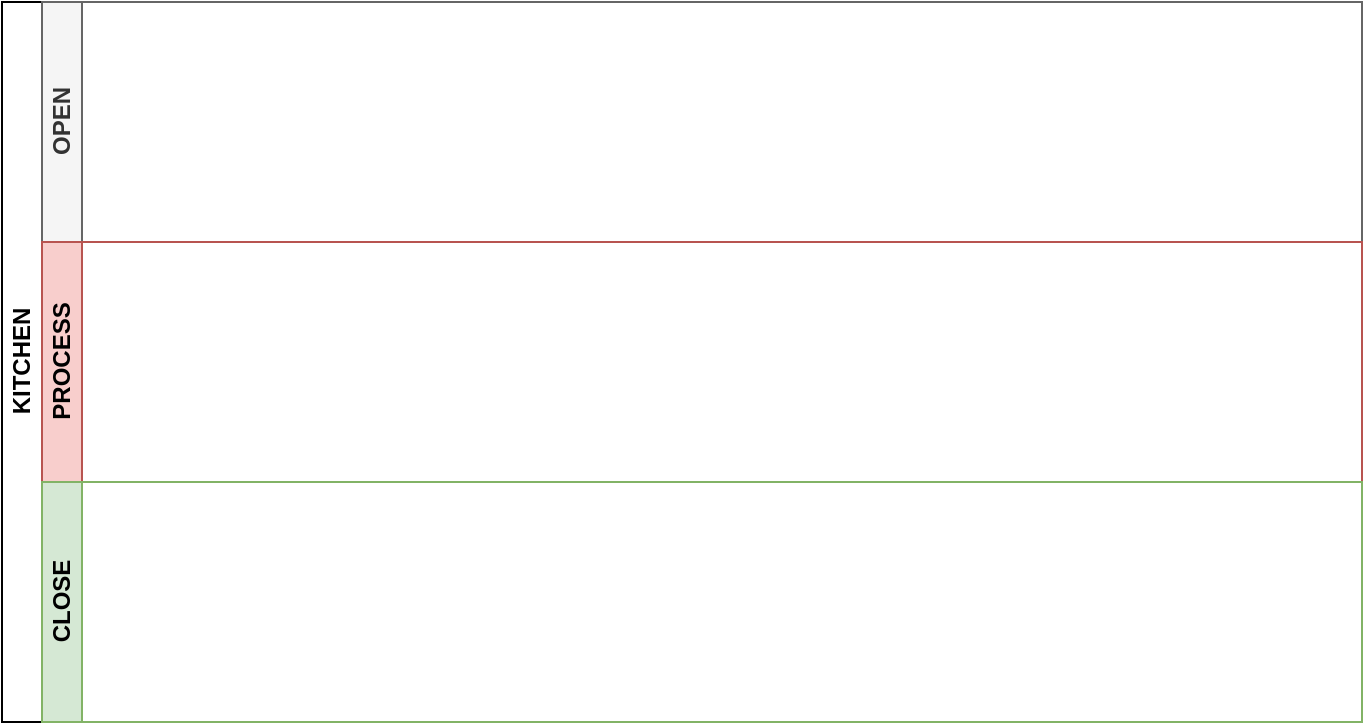 <mxfile version="20.8.23" type="github">
  <diagram id="prtHgNgQTEPvFCAcTncT" name="KITCHEN PROCESS">
    <mxGraphModel dx="733" dy="412" grid="1" gridSize="10" guides="1" tooltips="1" connect="1" arrows="1" fold="1" page="1" pageScale="1" pageWidth="827" pageHeight="1169" math="0" shadow="0">
      <root>
        <mxCell id="0" />
        <mxCell id="1" parent="0" />
        <mxCell id="dNxyNK7c78bLwvsdeMH5-19" value="KITCHEN" style="swimlane;html=1;childLayout=stackLayout;resizeParent=1;resizeParentMax=0;horizontal=0;startSize=20;horizontalStack=0;" parent="1" vertex="1">
          <mxGeometry x="120" y="120" width="680" height="360" as="geometry" />
        </mxCell>
        <mxCell id="dNxyNK7c78bLwvsdeMH5-20" value="OPEN" style="swimlane;html=1;startSize=20;horizontal=0;fillColor=#f5f5f5;fontColor=#333333;strokeColor=#666666;" parent="dNxyNK7c78bLwvsdeMH5-19" vertex="1">
          <mxGeometry x="20" width="660" height="120" as="geometry" />
        </mxCell>
        <mxCell id="dNxyNK7c78bLwvsdeMH5-21" value="PROCESS" style="swimlane;html=1;startSize=20;horizontal=0;fillColor=#f8cecc;strokeColor=#b85450;" parent="dNxyNK7c78bLwvsdeMH5-19" vertex="1">
          <mxGeometry x="20" y="120" width="660" height="120" as="geometry" />
        </mxCell>
        <mxCell id="dNxyNK7c78bLwvsdeMH5-22" value="CLOSE" style="swimlane;html=1;startSize=20;horizontal=0;fillColor=#d5e8d4;strokeColor=#82b366;" parent="dNxyNK7c78bLwvsdeMH5-19" vertex="1">
          <mxGeometry x="20" y="240" width="660" height="120" as="geometry" />
        </mxCell>
      </root>
    </mxGraphModel>
  </diagram>
</mxfile>
